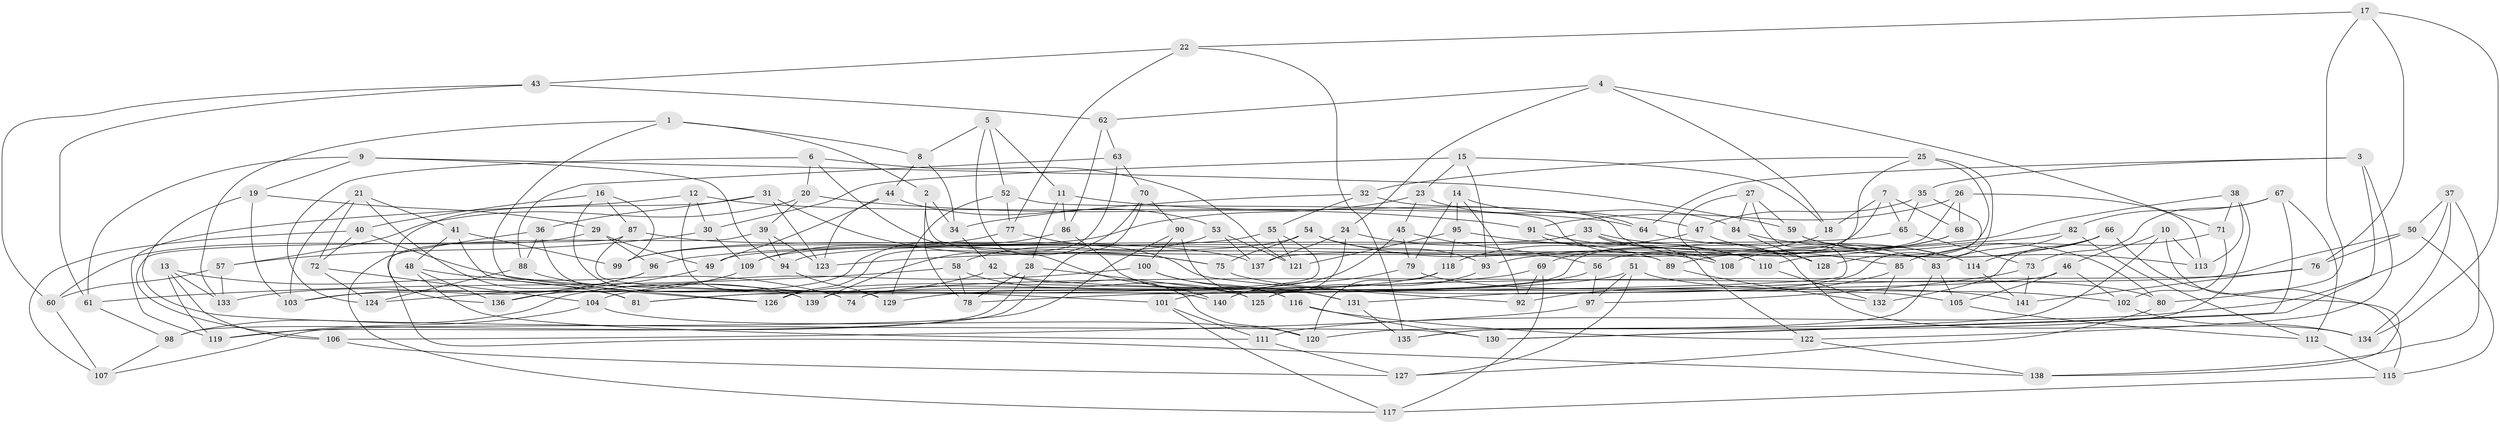 // coarse degree distribution, {8: 0.15714285714285714, 6: 0.17142857142857143, 7: 0.05714285714285714, 9: 0.02857142857142857, 10: 0.04285714285714286, 4: 0.4714285714285714, 13: 0.014285714285714285, 12: 0.014285714285714285, 5: 0.04285714285714286}
// Generated by graph-tools (version 1.1) at 2025/20/03/04/25 18:20:59]
// undirected, 141 vertices, 282 edges
graph export_dot {
graph [start="1"]
  node [color=gray90,style=filled];
  1;
  2;
  3;
  4;
  5;
  6;
  7;
  8;
  9;
  10;
  11;
  12;
  13;
  14;
  15;
  16;
  17;
  18;
  19;
  20;
  21;
  22;
  23;
  24;
  25;
  26;
  27;
  28;
  29;
  30;
  31;
  32;
  33;
  34;
  35;
  36;
  37;
  38;
  39;
  40;
  41;
  42;
  43;
  44;
  45;
  46;
  47;
  48;
  49;
  50;
  51;
  52;
  53;
  54;
  55;
  56;
  57;
  58;
  59;
  60;
  61;
  62;
  63;
  64;
  65;
  66;
  67;
  68;
  69;
  70;
  71;
  72;
  73;
  74;
  75;
  76;
  77;
  78;
  79;
  80;
  81;
  82;
  83;
  84;
  85;
  86;
  87;
  88;
  89;
  90;
  91;
  92;
  93;
  94;
  95;
  96;
  97;
  98;
  99;
  100;
  101;
  102;
  103;
  104;
  105;
  106;
  107;
  108;
  109;
  110;
  111;
  112;
  113;
  114;
  115;
  116;
  117;
  118;
  119;
  120;
  121;
  122;
  123;
  124;
  125;
  126;
  127;
  128;
  129;
  130;
  131;
  132;
  133;
  134;
  135;
  136;
  137;
  138;
  139;
  140;
  141;
  1 -- 126;
  1 -- 8;
  1 -- 133;
  1 -- 2;
  2 -- 89;
  2 -- 78;
  2 -- 34;
  3 -- 64;
  3 -- 35;
  3 -- 130;
  3 -- 122;
  4 -- 18;
  4 -- 62;
  4 -- 24;
  4 -- 71;
  5 -- 8;
  5 -- 52;
  5 -- 11;
  5 -- 140;
  6 -- 20;
  6 -- 75;
  6 -- 124;
  6 -- 121;
  7 -- 68;
  7 -- 18;
  7 -- 65;
  7 -- 74;
  8 -- 44;
  8 -- 34;
  9 -- 94;
  9 -- 61;
  9 -- 59;
  9 -- 19;
  10 -- 46;
  10 -- 115;
  10 -- 120;
  10 -- 113;
  11 -- 86;
  11 -- 28;
  11 -- 47;
  12 -- 30;
  12 -- 129;
  12 -- 64;
  12 -- 119;
  13 -- 81;
  13 -- 119;
  13 -- 106;
  13 -- 133;
  14 -- 92;
  14 -- 95;
  14 -- 84;
  14 -- 79;
  15 -- 93;
  15 -- 18;
  15 -- 23;
  15 -- 30;
  16 -- 87;
  16 -- 40;
  16 -- 74;
  16 -- 99;
  17 -- 76;
  17 -- 134;
  17 -- 22;
  17 -- 80;
  18 -- 69;
  19 -- 130;
  19 -- 103;
  19 -- 29;
  20 -- 39;
  20 -- 57;
  20 -- 91;
  21 -- 103;
  21 -- 41;
  21 -- 72;
  21 -- 81;
  22 -- 77;
  22 -- 43;
  22 -- 135;
  23 -- 64;
  23 -- 99;
  23 -- 45;
  24 -- 140;
  24 -- 137;
  24 -- 89;
  25 -- 131;
  25 -- 32;
  25 -- 56;
  25 -- 110;
  26 -- 68;
  26 -- 91;
  26 -- 137;
  26 -- 113;
  27 -- 78;
  27 -- 84;
  27 -- 59;
  27 -- 108;
  28 -- 98;
  28 -- 78;
  28 -- 125;
  29 -- 60;
  29 -- 96;
  29 -- 49;
  30 -- 109;
  30 -- 57;
  31 -- 36;
  31 -- 75;
  31 -- 123;
  31 -- 136;
  32 -- 55;
  32 -- 128;
  32 -- 34;
  33 -- 49;
  33 -- 83;
  33 -- 128;
  33 -- 134;
  34 -- 42;
  35 -- 65;
  35 -- 47;
  35 -- 128;
  36 -- 139;
  36 -- 117;
  36 -- 88;
  37 -- 111;
  37 -- 138;
  37 -- 134;
  37 -- 50;
  38 -- 96;
  38 -- 71;
  38 -- 113;
  38 -- 135;
  39 -- 94;
  39 -- 123;
  39 -- 138;
  40 -- 101;
  40 -- 107;
  40 -- 72;
  41 -- 126;
  41 -- 48;
  41 -- 99;
  42 -- 120;
  42 -- 98;
  42 -- 105;
  43 -- 61;
  43 -- 62;
  43 -- 60;
  44 -- 49;
  44 -- 53;
  44 -- 123;
  45 -- 139;
  45 -- 79;
  45 -- 56;
  46 -- 102;
  46 -- 105;
  46 -- 101;
  47 -- 118;
  47 -- 85;
  48 -- 111;
  48 -- 136;
  48 -- 74;
  49 -- 136;
  50 -- 74;
  50 -- 76;
  50 -- 115;
  51 -- 103;
  51 -- 102;
  51 -- 127;
  51 -- 97;
  52 -- 77;
  52 -- 108;
  52 -- 129;
  53 -- 121;
  53 -- 137;
  53 -- 58;
  54 -- 109;
  54 -- 108;
  54 -- 93;
  54 -- 75;
  55 -- 121;
  55 -- 81;
  55 -- 99;
  56 -- 129;
  56 -- 97;
  57 -- 60;
  57 -- 133;
  58 -- 78;
  58 -- 61;
  58 -- 125;
  59 -- 113;
  59 -- 80;
  60 -- 107;
  61 -- 98;
  62 -- 63;
  62 -- 86;
  63 -- 70;
  63 -- 88;
  63 -- 126;
  64 -- 114;
  65 -- 94;
  65 -- 73;
  66 -- 114;
  66 -- 89;
  66 -- 138;
  66 -- 132;
  67 -- 82;
  67 -- 73;
  67 -- 112;
  67 -- 130;
  68 -- 93;
  68 -- 108;
  69 -- 92;
  69 -- 117;
  69 -- 81;
  70 -- 90;
  70 -- 119;
  70 -- 139;
  71 -- 85;
  71 -- 102;
  72 -- 104;
  72 -- 124;
  73 -- 97;
  73 -- 141;
  75 -- 141;
  76 -- 141;
  76 -- 125;
  77 -- 109;
  77 -- 92;
  79 -- 80;
  79 -- 140;
  80 -- 127;
  82 -- 123;
  82 -- 83;
  82 -- 112;
  83 -- 135;
  83 -- 105;
  84 -- 114;
  84 -- 128;
  85 -- 132;
  85 -- 92;
  86 -- 136;
  86 -- 116;
  87 -- 106;
  87 -- 140;
  87 -- 137;
  88 -- 124;
  88 -- 139;
  89 -- 132;
  90 -- 100;
  90 -- 107;
  90 -- 131;
  91 -- 122;
  91 -- 110;
  93 -- 125;
  94 -- 129;
  95 -- 110;
  95 -- 118;
  95 -- 121;
  96 -- 133;
  96 -- 103;
  97 -- 106;
  98 -- 107;
  100 -- 116;
  100 -- 104;
  100 -- 131;
  101 -- 111;
  101 -- 117;
  102 -- 134;
  104 -- 120;
  104 -- 119;
  105 -- 112;
  106 -- 127;
  109 -- 124;
  110 -- 132;
  111 -- 127;
  112 -- 115;
  114 -- 141;
  115 -- 117;
  116 -- 122;
  116 -- 130;
  118 -- 126;
  118 -- 120;
  122 -- 138;
  131 -- 135;
}
